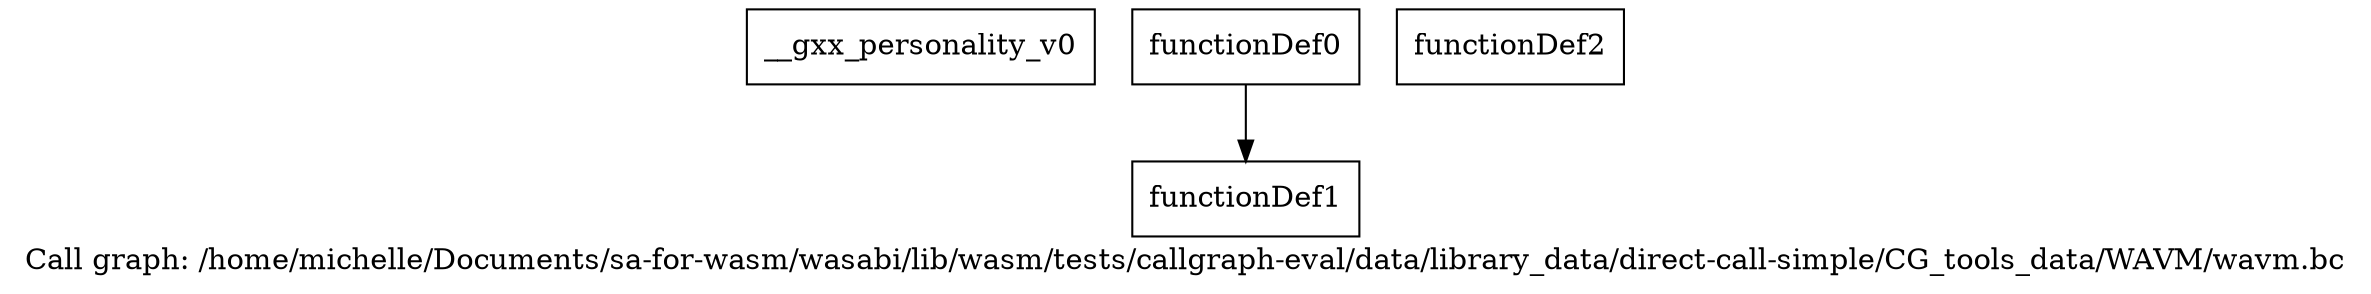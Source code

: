 digraph "Call graph: /home/michelle/Documents/sa-for-wasm/wasabi/lib/wasm/tests/callgraph-eval/data/library_data/direct-call-simple/CG_tools_data/WAVM/wavm.bc" {
	label="Call graph: /home/michelle/Documents/sa-for-wasm/wasabi/lib/wasm/tests/callgraph-eval/data/library_data/direct-call-simple/CG_tools_data/WAVM/wavm.bc";

	Node0x12720b0 [shape=record,label="{__gxx_personality_v0}"];
	Node0x1272190 [shape=record,label="{functionDef0}"];
	Node0x1272190 -> Node0x1272210;
	Node0x1272210 [shape=record,label="{functionDef1}"];
	Node0x1272290 [shape=record,label="{functionDef2}"];
}
